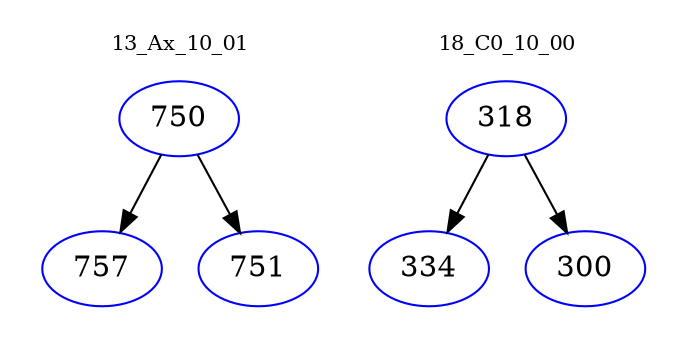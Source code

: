 digraph{
subgraph cluster_0 {
color = white
label = "13_Ax_10_01";
fontsize=10;
T0_750 [label="750", color="blue"]
T0_750 -> T0_757 [color="black"]
T0_757 [label="757", color="blue"]
T0_750 -> T0_751 [color="black"]
T0_751 [label="751", color="blue"]
}
subgraph cluster_1 {
color = white
label = "18_C0_10_00";
fontsize=10;
T1_318 [label="318", color="blue"]
T1_318 -> T1_334 [color="black"]
T1_334 [label="334", color="blue"]
T1_318 -> T1_300 [color="black"]
T1_300 [label="300", color="blue"]
}
}
